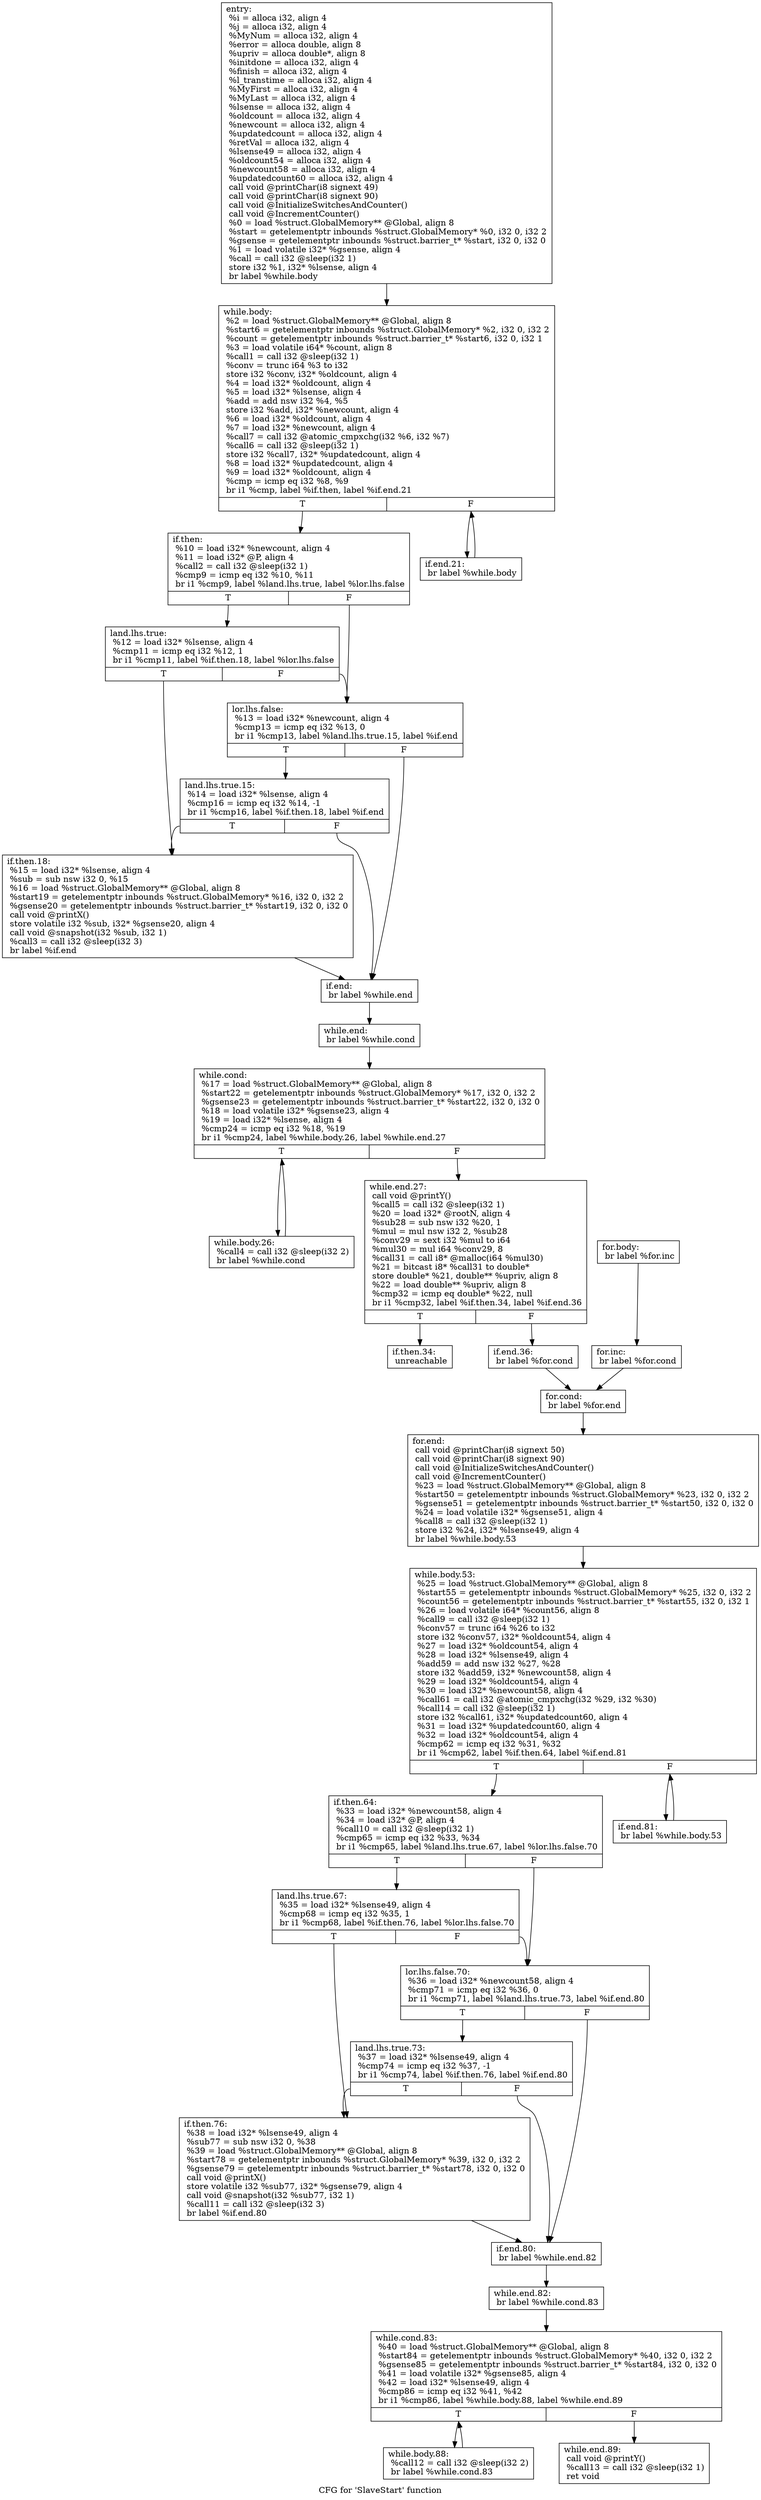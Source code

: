 digraph "CFG for 'SlaveStart' function" {
	label="CFG for 'SlaveStart' function";

	Node0x4e0d9f0 [shape=record,label="{entry:\l  %i = alloca i32, align 4\l  %j = alloca i32, align 4\l  %MyNum = alloca i32, align 4\l  %error = alloca double, align 8\l  %upriv = alloca double*, align 8\l  %initdone = alloca i32, align 4\l  %finish = alloca i32, align 4\l  %l_transtime = alloca i32, align 4\l  %MyFirst = alloca i32, align 4\l  %MyLast = alloca i32, align 4\l  %lsense = alloca i32, align 4\l  %oldcount = alloca i32, align 4\l  %newcount = alloca i32, align 4\l  %updatedcount = alloca i32, align 4\l  %retVal = alloca i32, align 4\l  %lsense49 = alloca i32, align 4\l  %oldcount54 = alloca i32, align 4\l  %newcount58 = alloca i32, align 4\l  %updatedcount60 = alloca i32, align 4\l  call void @printChar(i8 signext 49)\l  call void @printChar(i8 signext 90)\l  call void @InitializeSwitchesAndCounter()\l  call void @IncrementCounter()\l  %0 = load %struct.GlobalMemory** @Global, align 8\l  %start = getelementptr inbounds %struct.GlobalMemory* %0, i32 0, i32 2\l  %gsense = getelementptr inbounds %struct.barrier_t* %start, i32 0, i32 0\l  %1 = load volatile i32* %gsense, align 4\l  %call = call i32 @sleep(i32 1)\l  store i32 %1, i32* %lsense, align 4\l  br label %while.body\l}"];
	Node0x4e0d9f0 -> Node0x4e0da40;
	Node0x4e0da40 [shape=record,label="{while.body:                                       \l  %2 = load %struct.GlobalMemory** @Global, align 8\l  %start6 = getelementptr inbounds %struct.GlobalMemory* %2, i32 0, i32 2\l  %count = getelementptr inbounds %struct.barrier_t* %start6, i32 0, i32 1\l  %3 = load volatile i64* %count, align 8\l  %call1 = call i32 @sleep(i32 1)\l  %conv = trunc i64 %3 to i32\l  store i32 %conv, i32* %oldcount, align 4\l  %4 = load i32* %oldcount, align 4\l  %5 = load i32* %lsense, align 4\l  %add = add nsw i32 %4, %5\l  store i32 %add, i32* %newcount, align 4\l  %6 = load i32* %oldcount, align 4\l  %7 = load i32* %newcount, align 4\l  %call7 = call i32 @atomic_cmpxchg(i32 %6, i32 %7)\l  %call6 = call i32 @sleep(i32 1)\l  store i32 %call7, i32* %updatedcount, align 4\l  %8 = load i32* %updatedcount, align 4\l  %9 = load i32* %oldcount, align 4\l  %cmp = icmp eq i32 %8, %9\l  br i1 %cmp, label %if.then, label %if.end.21\l|{<s0>T|<s1>F}}"];
	Node0x4e0da40:s0 -> Node0x4e0da90;
	Node0x4e0da40:s1 -> Node0x4e0dc70;
	Node0x4e0da90 [shape=record,label="{if.then:                                          \l  %10 = load i32* %newcount, align 4\l  %11 = load i32* @P, align 4\l  %call2 = call i32 @sleep(i32 1)\l  %cmp9 = icmp eq i32 %10, %11\l  br i1 %cmp9, label %land.lhs.true, label %lor.lhs.false\l|{<s0>T|<s1>F}}"];
	Node0x4e0da90:s0 -> Node0x4e0dae0;
	Node0x4e0da90:s1 -> Node0x4e0db30;
	Node0x4e0dae0 [shape=record,label="{land.lhs.true:                                    \l  %12 = load i32* %lsense, align 4\l  %cmp11 = icmp eq i32 %12, 1\l  br i1 %cmp11, label %if.then.18, label %lor.lhs.false\l|{<s0>T|<s1>F}}"];
	Node0x4e0dae0:s0 -> Node0x4e0dbd0;
	Node0x4e0dae0:s1 -> Node0x4e0db30;
	Node0x4e0db30 [shape=record,label="{lor.lhs.false:                                    \l  %13 = load i32* %newcount, align 4\l  %cmp13 = icmp eq i32 %13, 0\l  br i1 %cmp13, label %land.lhs.true.15, label %if.end\l|{<s0>T|<s1>F}}"];
	Node0x4e0db30:s0 -> Node0x4e0db80;
	Node0x4e0db30:s1 -> Node0x4e0dc20;
	Node0x4e0db80 [shape=record,label="{land.lhs.true.15:                                 \l  %14 = load i32* %lsense, align 4\l  %cmp16 = icmp eq i32 %14, -1\l  br i1 %cmp16, label %if.then.18, label %if.end\l|{<s0>T|<s1>F}}"];
	Node0x4e0db80:s0 -> Node0x4e0dbd0;
	Node0x4e0db80:s1 -> Node0x4e0dc20;
	Node0x4e0dbd0 [shape=record,label="{if.then.18:                                       \l  %15 = load i32* %lsense, align 4\l  %sub = sub nsw i32 0, %15\l  %16 = load %struct.GlobalMemory** @Global, align 8\l  %start19 = getelementptr inbounds %struct.GlobalMemory* %16, i32 0, i32 2\l  %gsense20 = getelementptr inbounds %struct.barrier_t* %start19, i32 0, i32 0\l  call void @printX()\l  store volatile i32 %sub, i32* %gsense20, align 4\l  call void @snapshot(i32 %sub, i32 1)\l  %call3 = call i32 @sleep(i32 3)\l  br label %if.end\l}"];
	Node0x4e0dbd0 -> Node0x4e0dc20;
	Node0x4e0dc20 [shape=record,label="{if.end:                                           \l  br label %while.end\l}"];
	Node0x4e0dc20 -> Node0x4e0dcc0;
	Node0x4e0dc70 [shape=record,label="{if.end.21:                                        \l  br label %while.body\l}"];
	Node0x4e0dc70 -> Node0x4e0da40;
	Node0x4e0dcc0 [shape=record,label="{while.end:                                        \l  br label %while.cond\l}"];
	Node0x4e0dcc0 -> Node0x4e0dd10;
	Node0x4e0dd10 [shape=record,label="{while.cond:                                       \l  %17 = load %struct.GlobalMemory** @Global, align 8\l  %start22 = getelementptr inbounds %struct.GlobalMemory* %17, i32 0, i32 2\l  %gsense23 = getelementptr inbounds %struct.barrier_t* %start22, i32 0, i32 0\l  %18 = load volatile i32* %gsense23, align 4\l  %19 = load i32* %lsense, align 4\l  %cmp24 = icmp eq i32 %18, %19\l  br i1 %cmp24, label %while.body.26, label %while.end.27\l|{<s0>T|<s1>F}}"];
	Node0x4e0dd10:s0 -> Node0x4e0dd60;
	Node0x4e0dd10:s1 -> Node0x4e0ddb0;
	Node0x4e0dd60 [shape=record,label="{while.body.26:                                    \l  %call4 = call i32 @sleep(i32 2)\l  br label %while.cond\l}"];
	Node0x4e0dd60 -> Node0x4e0dd10;
	Node0x4e0ddb0 [shape=record,label="{while.end.27:                                     \l  call void @printY()\l  %call5 = call i32 @sleep(i32 1)\l  %20 = load i32* @rootN, align 4\l  %sub28 = sub nsw i32 %20, 1\l  %mul = mul nsw i32 2, %sub28\l  %conv29 = sext i32 %mul to i64\l  %mul30 = mul i64 %conv29, 8\l  %call31 = call i8* @malloc(i64 %mul30)\l  %21 = bitcast i8* %call31 to double*\l  store double* %21, double** %upriv, align 8\l  %22 = load double** %upriv, align 8\l  %cmp32 = icmp eq double* %22, null\l  br i1 %cmp32, label %if.then.34, label %if.end.36\l|{<s0>T|<s1>F}}"];
	Node0x4e0ddb0:s0 -> Node0x4e0de00;
	Node0x4e0ddb0:s1 -> Node0x4e0de50;
	Node0x4e0de00 [shape=record,label="{if.then.34:                                       \l  unreachable\l}"];
	Node0x4e0de50 [shape=record,label="{if.end.36:                                        \l  br label %for.cond\l}"];
	Node0x4e0de50 -> Node0x4e0dea0;
	Node0x4e0dea0 [shape=record,label="{for.cond:                                         \l  br label %for.end\l}"];
	Node0x4e0dea0 -> Node0x4e0df90;
	Node0x4e0def0 [shape=record,label="{for.body:                                         \l  br label %for.inc\l}"];
	Node0x4e0def0 -> Node0x4e0df40;
	Node0x4e0df40 [shape=record,label="{for.inc:                                          \l  br label %for.cond\l}"];
	Node0x4e0df40 -> Node0x4e0dea0;
	Node0x4e0df90 [shape=record,label="{for.end:                                          \l  call void @printChar(i8 signext 50)\l  call void @printChar(i8 signext 90)\l  call void @InitializeSwitchesAndCounter()\l  call void @IncrementCounter()\l  %23 = load %struct.GlobalMemory** @Global, align 8\l  %start50 = getelementptr inbounds %struct.GlobalMemory* %23, i32 0, i32 2\l  %gsense51 = getelementptr inbounds %struct.barrier_t* %start50, i32 0, i32 0\l  %24 = load volatile i32* %gsense51, align 4\l  %call8 = call i32 @sleep(i32 1)\l  store i32 %24, i32* %lsense49, align 4\l  br label %while.body.53\l}"];
	Node0x4e0df90 -> Node0x4e0dfe0;
	Node0x4e0dfe0 [shape=record,label="{while.body.53:                                    \l  %25 = load %struct.GlobalMemory** @Global, align 8\l  %start55 = getelementptr inbounds %struct.GlobalMemory* %25, i32 0, i32 2\l  %count56 = getelementptr inbounds %struct.barrier_t* %start55, i32 0, i32 1\l  %26 = load volatile i64* %count56, align 8\l  %call9 = call i32 @sleep(i32 1)\l  %conv57 = trunc i64 %26 to i32\l  store i32 %conv57, i32* %oldcount54, align 4\l  %27 = load i32* %oldcount54, align 4\l  %28 = load i32* %lsense49, align 4\l  %add59 = add nsw i32 %27, %28\l  store i32 %add59, i32* %newcount58, align 4\l  %29 = load i32* %oldcount54, align 4\l  %30 = load i32* %newcount58, align 4\l  %call61 = call i32 @atomic_cmpxchg(i32 %29, i32 %30)\l  %call14 = call i32 @sleep(i32 1)\l  store i32 %call61, i32* %updatedcount60, align 4\l  %31 = load i32* %updatedcount60, align 4\l  %32 = load i32* %oldcount54, align 4\l  %cmp62 = icmp eq i32 %31, %32\l  br i1 %cmp62, label %if.then.64, label %if.end.81\l|{<s0>T|<s1>F}}"];
	Node0x4e0dfe0:s0 -> Node0x4e0e030;
	Node0x4e0dfe0:s1 -> Node0x4e0e210;
	Node0x4e0e030 [shape=record,label="{if.then.64:                                       \l  %33 = load i32* %newcount58, align 4\l  %34 = load i32* @P, align 4\l  %call10 = call i32 @sleep(i32 1)\l  %cmp65 = icmp eq i32 %33, %34\l  br i1 %cmp65, label %land.lhs.true.67, label %lor.lhs.false.70\l|{<s0>T|<s1>F}}"];
	Node0x4e0e030:s0 -> Node0x4e0e080;
	Node0x4e0e030:s1 -> Node0x4e0e0d0;
	Node0x4e0e080 [shape=record,label="{land.lhs.true.67:                                 \l  %35 = load i32* %lsense49, align 4\l  %cmp68 = icmp eq i32 %35, 1\l  br i1 %cmp68, label %if.then.76, label %lor.lhs.false.70\l|{<s0>T|<s1>F}}"];
	Node0x4e0e080:s0 -> Node0x4e0e170;
	Node0x4e0e080:s1 -> Node0x4e0e0d0;
	Node0x4e0e0d0 [shape=record,label="{lor.lhs.false.70:                                 \l  %36 = load i32* %newcount58, align 4\l  %cmp71 = icmp eq i32 %36, 0\l  br i1 %cmp71, label %land.lhs.true.73, label %if.end.80\l|{<s0>T|<s1>F}}"];
	Node0x4e0e0d0:s0 -> Node0x4e0e120;
	Node0x4e0e0d0:s1 -> Node0x4e0e1c0;
	Node0x4e0e120 [shape=record,label="{land.lhs.true.73:                                 \l  %37 = load i32* %lsense49, align 4\l  %cmp74 = icmp eq i32 %37, -1\l  br i1 %cmp74, label %if.then.76, label %if.end.80\l|{<s0>T|<s1>F}}"];
	Node0x4e0e120:s0 -> Node0x4e0e170;
	Node0x4e0e120:s1 -> Node0x4e0e1c0;
	Node0x4e0e170 [shape=record,label="{if.then.76:                                       \l  %38 = load i32* %lsense49, align 4\l  %sub77 = sub nsw i32 0, %38\l  %39 = load %struct.GlobalMemory** @Global, align 8\l  %start78 = getelementptr inbounds %struct.GlobalMemory* %39, i32 0, i32 2\l  %gsense79 = getelementptr inbounds %struct.barrier_t* %start78, i32 0, i32 0\l  call void @printX()\l  store volatile i32 %sub77, i32* %gsense79, align 4\l  call void @snapshot(i32 %sub77, i32 1)\l  %call11 = call i32 @sleep(i32 3)\l  br label %if.end.80\l}"];
	Node0x4e0e170 -> Node0x4e0e1c0;
	Node0x4e0e1c0 [shape=record,label="{if.end.80:                                        \l  br label %while.end.82\l}"];
	Node0x4e0e1c0 -> Node0x4e0e260;
	Node0x4e0e210 [shape=record,label="{if.end.81:                                        \l  br label %while.body.53\l}"];
	Node0x4e0e210 -> Node0x4e0dfe0;
	Node0x4e0e260 [shape=record,label="{while.end.82:                                     \l  br label %while.cond.83\l}"];
	Node0x4e0e260 -> Node0x4e0e2b0;
	Node0x4e0e2b0 [shape=record,label="{while.cond.83:                                    \l  %40 = load %struct.GlobalMemory** @Global, align 8\l  %start84 = getelementptr inbounds %struct.GlobalMemory* %40, i32 0, i32 2\l  %gsense85 = getelementptr inbounds %struct.barrier_t* %start84, i32 0, i32 0\l  %41 = load volatile i32* %gsense85, align 4\l  %42 = load i32* %lsense49, align 4\l  %cmp86 = icmp eq i32 %41, %42\l  br i1 %cmp86, label %while.body.88, label %while.end.89\l|{<s0>T|<s1>F}}"];
	Node0x4e0e2b0:s0 -> Node0x4e0e300;
	Node0x4e0e2b0:s1 -> Node0x4e0e350;
	Node0x4e0e300 [shape=record,label="{while.body.88:                                    \l  %call12 = call i32 @sleep(i32 2)\l  br label %while.cond.83\l}"];
	Node0x4e0e300 -> Node0x4e0e2b0;
	Node0x4e0e350 [shape=record,label="{while.end.89:                                     \l  call void @printY()\l  %call13 = call i32 @sleep(i32 1)\l  ret void\l}"];
}
